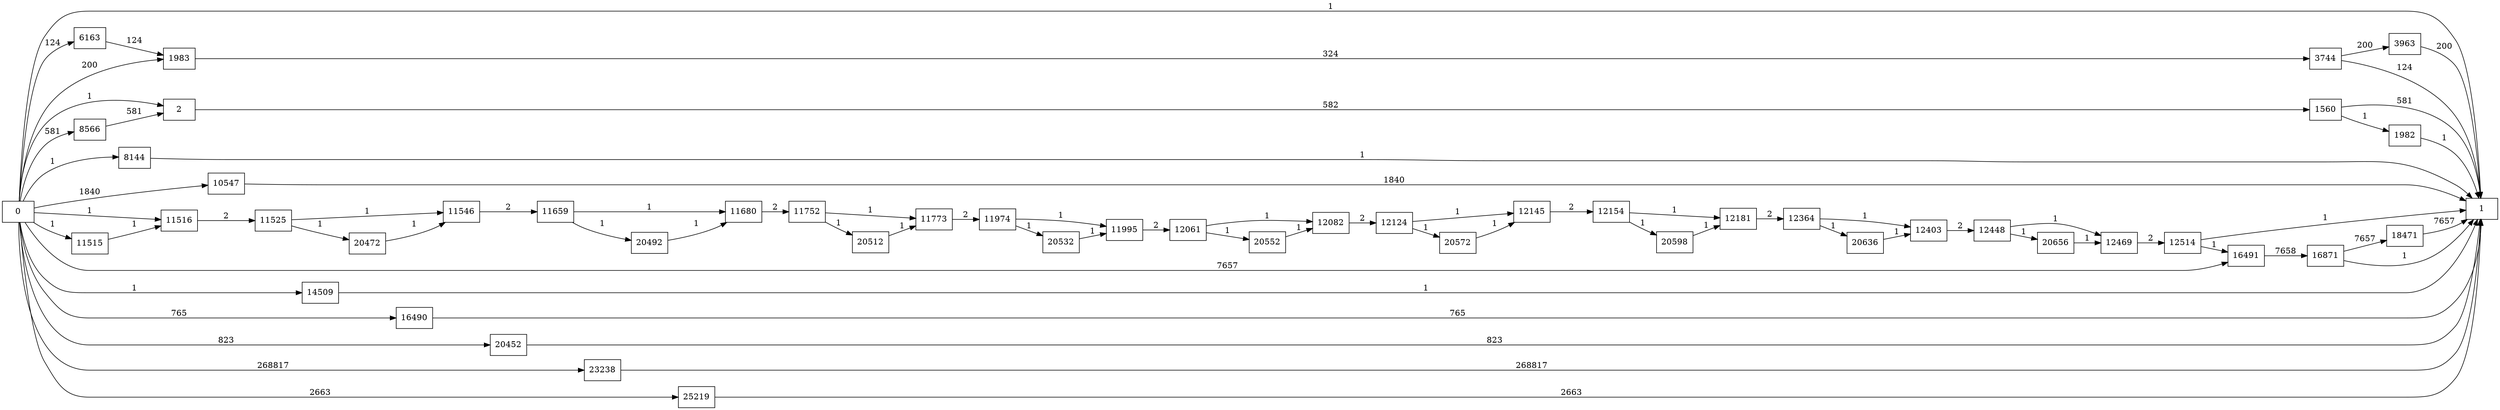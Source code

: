 digraph {
	graph [rankdir=LR]
	node [shape=rectangle]
	2 -> 1560 [label=582]
	1560 -> 1 [label=581]
	1560 -> 1982 [label=1]
	1982 -> 1 [label=1]
	1983 -> 3744 [label=324]
	3744 -> 1 [label=124]
	3744 -> 3963 [label=200]
	3963 -> 1 [label=200]
	6163 -> 1983 [label=124]
	8144 -> 1 [label=1]
	8566 -> 2 [label=581]
	10547 -> 1 [label=1840]
	11515 -> 11516 [label=1]
	11516 -> 11525 [label=2]
	11525 -> 11546 [label=1]
	11525 -> 20472 [label=1]
	11546 -> 11659 [label=2]
	11659 -> 11680 [label=1]
	11659 -> 20492 [label=1]
	11680 -> 11752 [label=2]
	11752 -> 11773 [label=1]
	11752 -> 20512 [label=1]
	11773 -> 11974 [label=2]
	11974 -> 11995 [label=1]
	11974 -> 20532 [label=1]
	11995 -> 12061 [label=2]
	12061 -> 12082 [label=1]
	12061 -> 20552 [label=1]
	12082 -> 12124 [label=2]
	12124 -> 12145 [label=1]
	12124 -> 20572 [label=1]
	12145 -> 12154 [label=2]
	12154 -> 12181 [label=1]
	12154 -> 20598 [label=1]
	12181 -> 12364 [label=2]
	12364 -> 12403 [label=1]
	12364 -> 20636 [label=1]
	12403 -> 12448 [label=2]
	12448 -> 12469 [label=1]
	12448 -> 20656 [label=1]
	12469 -> 12514 [label=2]
	12514 -> 1 [label=1]
	12514 -> 16491 [label=1]
	14509 -> 1 [label=1]
	16490 -> 1 [label=765]
	16491 -> 16871 [label=7658]
	16871 -> 1 [label=1]
	16871 -> 18471 [label=7657]
	18471 -> 1 [label=7657]
	20452 -> 1 [label=823]
	20472 -> 11546 [label=1]
	20492 -> 11680 [label=1]
	20512 -> 11773 [label=1]
	20532 -> 11995 [label=1]
	20552 -> 12082 [label=1]
	20572 -> 12145 [label=1]
	20598 -> 12181 [label=1]
	20636 -> 12403 [label=1]
	20656 -> 12469 [label=1]
	23238 -> 1 [label=268817]
	25219 -> 1 [label=2663]
	0 -> 2 [label=1]
	0 -> 1983 [label=200]
	0 -> 16491 [label=7657]
	0 -> 11516 [label=1]
	0 -> 1 [label=1]
	0 -> 6163 [label=124]
	0 -> 8144 [label=1]
	0 -> 8566 [label=581]
	0 -> 10547 [label=1840]
	0 -> 11515 [label=1]
	0 -> 14509 [label=1]
	0 -> 16490 [label=765]
	0 -> 20452 [label=823]
	0 -> 23238 [label=268817]
	0 -> 25219 [label=2663]
}
